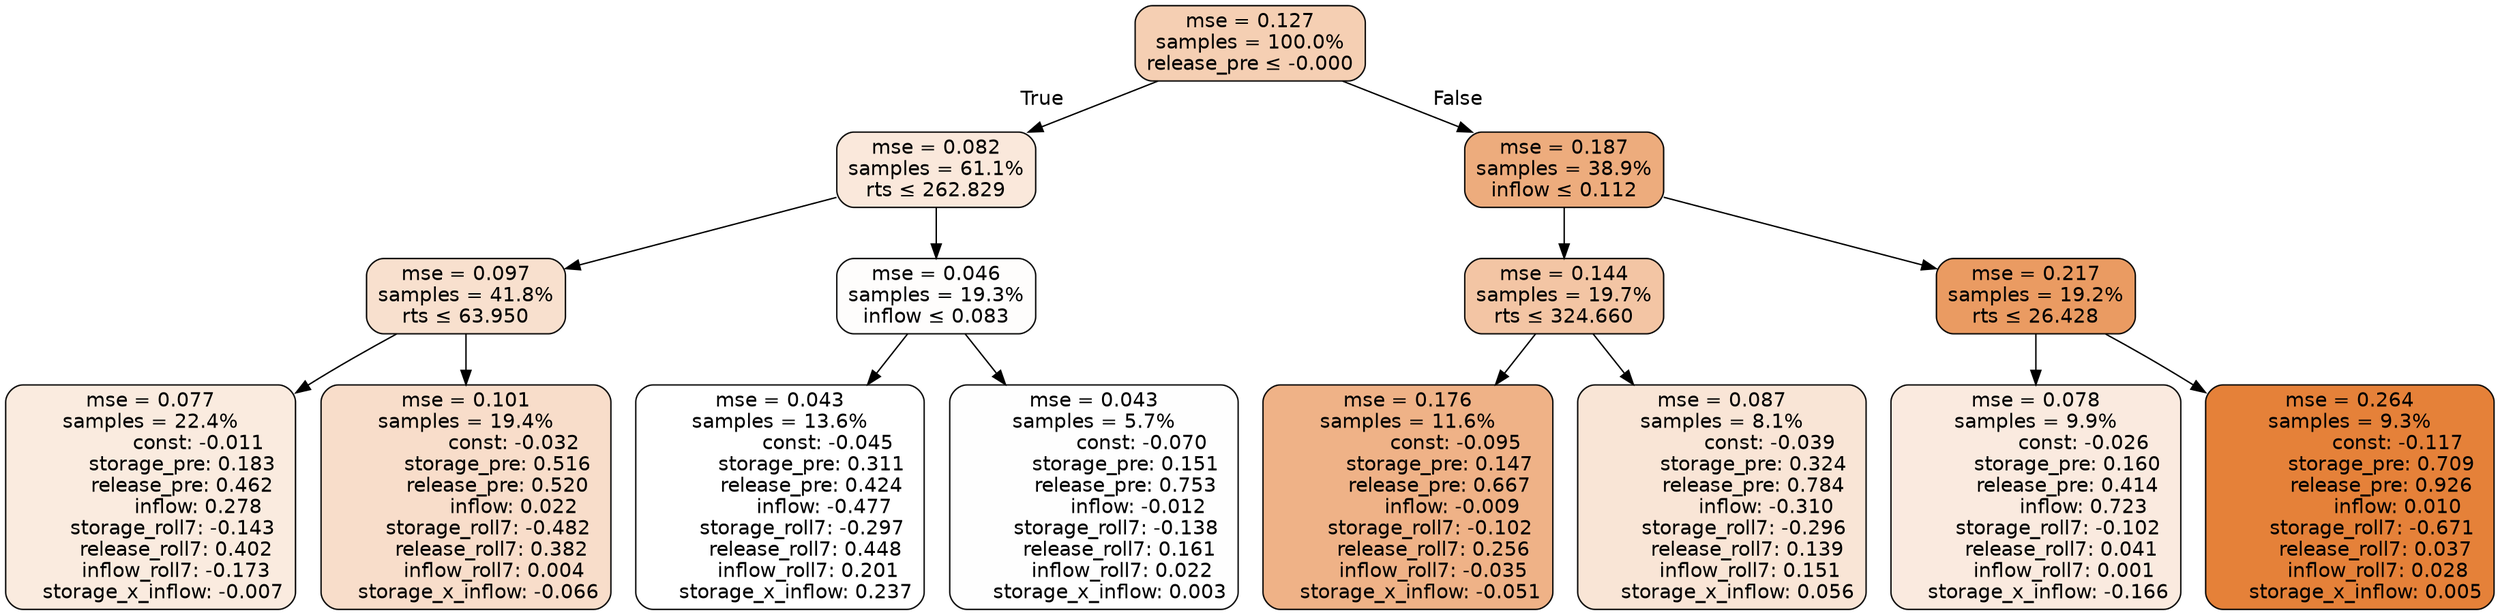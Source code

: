 digraph tree {
bgcolor="transparent"
node [shape=rectangle, style="filled, rounded", color="black", fontname=helvetica] ;
edge [fontname=helvetica] ;
	"0" [label="mse = 0.127
samples = 100.0%
release_pre &le; -0.000", fillcolor="#f5cfb3"]
	"1" [label="mse = 0.082
samples = 61.1%
rts &le; 262.829", fillcolor="#fae8db"]
	"2" [label="mse = 0.097
samples = 41.8%
rts &le; 63.950", fillcolor="#f8e0ce"]
	"3" [label="mse = 0.077
samples = 22.4%
               const: -0.011
          storage_pre: 0.183
          release_pre: 0.462
               inflow: 0.278
       storage_roll7: -0.143
        release_roll7: 0.402
        inflow_roll7: -0.173
    storage_x_inflow: -0.007", fillcolor="#faebdf"]
	"4" [label="mse = 0.101
samples = 19.4%
               const: -0.032
          storage_pre: 0.516
          release_pre: 0.520
               inflow: 0.022
       storage_roll7: -0.482
        release_roll7: 0.382
         inflow_roll7: 0.004
    storage_x_inflow: -0.066", fillcolor="#f8ddca"]
	"5" [label="mse = 0.046
samples = 19.3%
inflow &le; 0.083", fillcolor="#fefdfc"]
	"6" [label="mse = 0.043
samples = 13.6%
               const: -0.045
          storage_pre: 0.311
          release_pre: 0.424
              inflow: -0.477
       storage_roll7: -0.297
        release_roll7: 0.448
         inflow_roll7: 0.201
     storage_x_inflow: 0.237", fillcolor="#ffffff"]
	"7" [label="mse = 0.043
samples = 5.7%
               const: -0.070
          storage_pre: 0.151
          release_pre: 0.753
              inflow: -0.012
       storage_roll7: -0.138
        release_roll7: 0.161
         inflow_roll7: 0.022
     storage_x_inflow: 0.003", fillcolor="#fefefe"]
	"8" [label="mse = 0.187
samples = 38.9%
inflow &le; 0.112", fillcolor="#edac7d"]
	"9" [label="mse = 0.144
samples = 19.7%
rts &le; 324.660", fillcolor="#f3c5a4"]
	"10" [label="mse = 0.176
samples = 11.6%
               const: -0.095
          storage_pre: 0.147
          release_pre: 0.667
              inflow: -0.009
       storage_roll7: -0.102
        release_roll7: 0.256
        inflow_roll7: -0.035
    storage_x_inflow: -0.051", fillcolor="#efb287"]
	"11" [label="mse = 0.087
samples = 8.1%
               const: -0.039
          storage_pre: 0.324
          release_pre: 0.784
              inflow: -0.310
       storage_roll7: -0.296
        release_roll7: 0.139
         inflow_roll7: 0.151
     storage_x_inflow: 0.056", fillcolor="#f9e5d6"]
	"12" [label="mse = 0.217
samples = 19.2%
rts &le; 26.428", fillcolor="#ea9b62"]
	"13" [label="mse = 0.078
samples = 9.9%
               const: -0.026
          storage_pre: 0.160
          release_pre: 0.414
               inflow: 0.723
       storage_roll7: -0.102
        release_roll7: 0.041
         inflow_roll7: 0.001
    storage_x_inflow: -0.166", fillcolor="#faeadf"]
	"14" [label="mse = 0.264
samples = 9.3%
               const: -0.117
          storage_pre: 0.709
          release_pre: 0.926
               inflow: 0.010
       storage_roll7: -0.671
        release_roll7: 0.037
         inflow_roll7: 0.028
     storage_x_inflow: 0.005", fillcolor="#e58139"]

	"0" -> "1" [labeldistance=2.5, labelangle=45, headlabel="True"]
	"1" -> "2"
	"2" -> "3"
	"2" -> "4"
	"1" -> "5"
	"5" -> "6"
	"5" -> "7"
	"0" -> "8" [labeldistance=2.5, labelangle=-45, headlabel="False"]
	"8" -> "9"
	"9" -> "10"
	"9" -> "11"
	"8" -> "12"
	"12" -> "13"
	"12" -> "14"
}